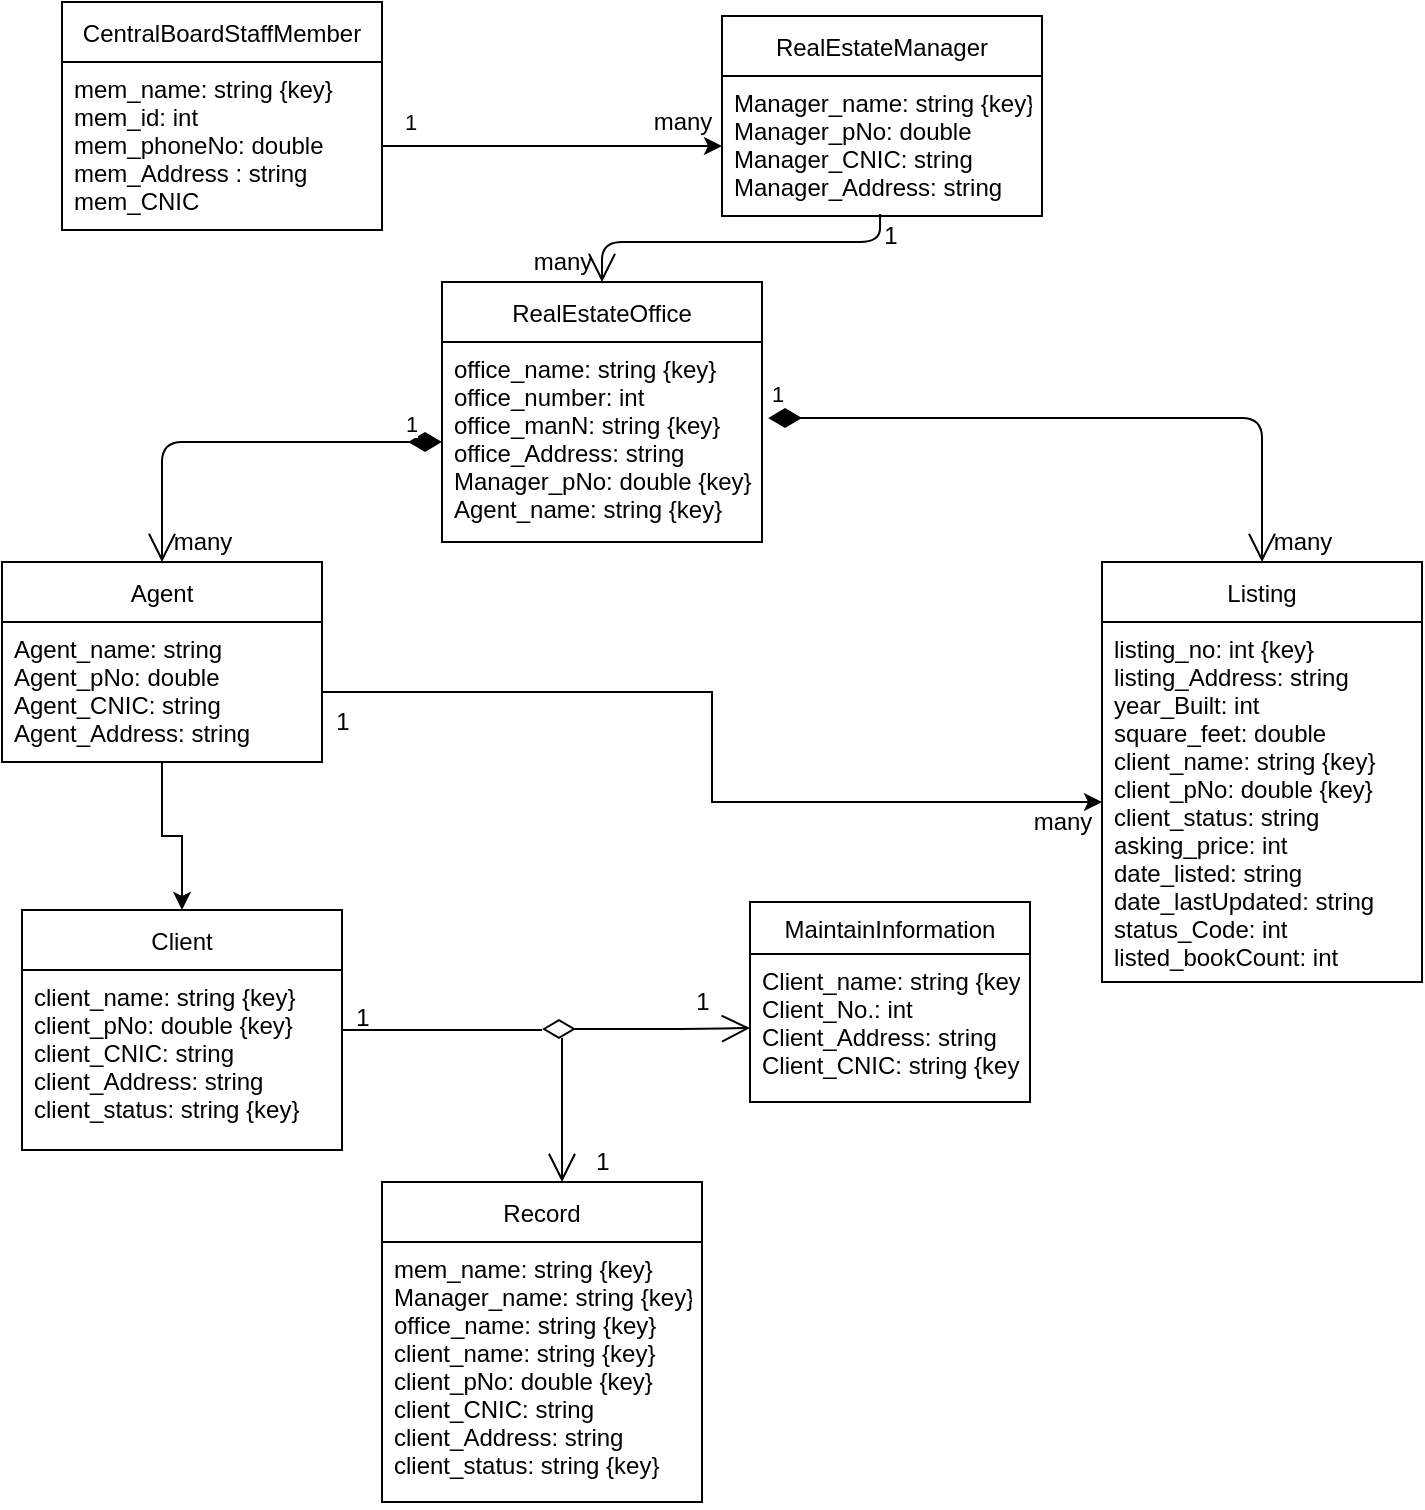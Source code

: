 <mxfile version="15.0.6" type="github"><diagram id="56Q-pZhtJfJ5xbAAZYew" name="Page-1"><mxGraphModel dx="1240" dy="561" grid="1" gridSize="10" guides="1" tooltips="1" connect="1" arrows="1" fold="1" page="1" pageScale="1" pageWidth="827" pageHeight="1169" math="0" shadow="0"><root><mxCell id="0"/><mxCell id="1" parent="0"/><mxCell id="y_-RCyUV4BRNWqNoDXON-1" value="CentralBoardStaffMember" style="swimlane;fontStyle=0;childLayout=stackLayout;horizontal=1;startSize=30;fillColor=none;horizontalStack=0;resizeParent=1;resizeParentMax=0;resizeLast=0;collapsible=1;marginBottom=0;" vertex="1" parent="1"><mxGeometry x="70" y="150" width="160" height="114" as="geometry"/></mxCell><mxCell id="y_-RCyUV4BRNWqNoDXON-4" value="mem_name: string {key}&#10;mem_id: int&#10;mem_phoneNo: double&#10;mem_Address : string&#10;mem_CNIC" style="text;strokeColor=none;fillColor=none;align=left;verticalAlign=top;spacingLeft=4;spacingRight=4;overflow=hidden;rotatable=0;points=[[0,0.5],[1,0.5]];portConstraint=eastwest;" vertex="1" parent="y_-RCyUV4BRNWqNoDXON-1"><mxGeometry y="30" width="160" height="84" as="geometry"/></mxCell><mxCell id="y_-RCyUV4BRNWqNoDXON-9" value="RealEstateOffice" style="swimlane;fontStyle=0;childLayout=stackLayout;horizontal=1;startSize=30;fillColor=none;horizontalStack=0;resizeParent=1;resizeParentMax=0;resizeLast=0;collapsible=1;marginBottom=0;" vertex="1" parent="1"><mxGeometry x="260" y="290" width="160" height="130" as="geometry"/></mxCell><mxCell id="y_-RCyUV4BRNWqNoDXON-10" value="office_name: string {key}&#10;office_number: int&#10;office_manN: string {key}&#10;office_Address: string&#10;Manager_pNo: double {key}&#10;Agent_name: string {key}&#10;" style="text;strokeColor=none;fillColor=none;align=left;verticalAlign=top;spacingLeft=4;spacingRight=4;overflow=hidden;rotatable=0;points=[[0,0.5],[1,0.5]];portConstraint=eastwest;" vertex="1" parent="y_-RCyUV4BRNWqNoDXON-9"><mxGeometry y="30" width="160" height="100" as="geometry"/></mxCell><mxCell id="y_-RCyUV4BRNWqNoDXON-18" value="RealEstateManager" style="swimlane;fontStyle=0;childLayout=stackLayout;horizontal=1;startSize=30;fillColor=none;horizontalStack=0;resizeParent=1;resizeParentMax=0;resizeLast=0;collapsible=1;marginBottom=0;" vertex="1" parent="1"><mxGeometry x="400" y="157" width="160" height="100" as="geometry"/></mxCell><mxCell id="y_-RCyUV4BRNWqNoDXON-19" value="Manager_name: string {key}&#10;Manager_pNo: double&#10;Manager_CNIC: string&#10;Manager_Address: string" style="text;strokeColor=none;fillColor=none;align=left;verticalAlign=top;spacingLeft=4;spacingRight=4;overflow=hidden;rotatable=0;points=[[0,0.5],[1,0.5]];portConstraint=eastwest;" vertex="1" parent="y_-RCyUV4BRNWqNoDXON-18"><mxGeometry y="30" width="160" height="70" as="geometry"/></mxCell><mxCell id="y_-RCyUV4BRNWqNoDXON-39" style="edgeStyle=orthogonalEdgeStyle;rounded=0;orthogonalLoop=1;jettySize=auto;html=1;exitX=0.5;exitY=1;exitDx=0;exitDy=0;entryX=0.5;entryY=0;entryDx=0;entryDy=0;" edge="1" parent="1" source="y_-RCyUV4BRNWqNoDXON-20" target="y_-RCyUV4BRNWqNoDXON-22"><mxGeometry relative="1" as="geometry"/></mxCell><mxCell id="y_-RCyUV4BRNWqNoDXON-20" value="Agent" style="swimlane;fontStyle=0;childLayout=stackLayout;horizontal=1;startSize=30;fillColor=none;horizontalStack=0;resizeParent=1;resizeParentMax=0;resizeLast=0;collapsible=1;marginBottom=0;" vertex="1" parent="1"><mxGeometry x="40" y="430" width="160" height="100" as="geometry"/></mxCell><mxCell id="y_-RCyUV4BRNWqNoDXON-21" value="Agent_name: string&#10;Agent_pNo: double&#10;Agent_CNIC: string&#10;Agent_Address: string" style="text;strokeColor=none;fillColor=none;align=left;verticalAlign=top;spacingLeft=4;spacingRight=4;overflow=hidden;rotatable=0;points=[[0,0.5],[1,0.5]];portConstraint=eastwest;" vertex="1" parent="y_-RCyUV4BRNWqNoDXON-20"><mxGeometry y="30" width="160" height="70" as="geometry"/></mxCell><mxCell id="y_-RCyUV4BRNWqNoDXON-22" value="Client" style="swimlane;fontStyle=0;childLayout=stackLayout;horizontal=1;startSize=30;fillColor=none;horizontalStack=0;resizeParent=1;resizeParentMax=0;resizeLast=0;collapsible=1;marginBottom=0;" vertex="1" parent="1"><mxGeometry x="50" y="604" width="160" height="120" as="geometry"/></mxCell><mxCell id="y_-RCyUV4BRNWqNoDXON-23" value="client_name: string {key}&#10;client_pNo: double {key}&#10;client_CNIC: string&#10;client_Address: string&#10;client_status: string {key}" style="text;strokeColor=none;fillColor=none;align=left;verticalAlign=top;spacingLeft=4;spacingRight=4;overflow=hidden;rotatable=0;points=[[0,0.5],[1,0.5]];portConstraint=eastwest;" vertex="1" parent="y_-RCyUV4BRNWqNoDXON-22"><mxGeometry y="30" width="160" height="90" as="geometry"/></mxCell><mxCell id="y_-RCyUV4BRNWqNoDXON-26" value="Listing" style="swimlane;fontStyle=0;childLayout=stackLayout;horizontal=1;startSize=30;fillColor=none;horizontalStack=0;resizeParent=1;resizeParentMax=0;resizeLast=0;collapsible=1;marginBottom=0;" vertex="1" parent="1"><mxGeometry x="590" y="430" width="160" height="210" as="geometry"/></mxCell><mxCell id="y_-RCyUV4BRNWqNoDXON-27" value="listing_no: int {key}&#10;listing_Address: string&#10;year_Built: int&#10;square_feet: double&#10;client_name: string {key}&#10;client_pNo: double {key}&#10;client_status: string&#10;asking_price: int&#10;date_listed: string&#10;date_lastUpdated: string &#10;status_Code: int&#10;listed_bookCount: int" style="text;strokeColor=none;fillColor=none;align=left;verticalAlign=top;spacingLeft=4;spacingRight=4;overflow=hidden;rotatable=0;points=[[0,0.5],[1,0.5]];portConstraint=eastwest;" vertex="1" parent="y_-RCyUV4BRNWqNoDXON-26"><mxGeometry y="30" width="160" height="180" as="geometry"/></mxCell><mxCell id="y_-RCyUV4BRNWqNoDXON-32" style="edgeStyle=orthogonalEdgeStyle;rounded=0;orthogonalLoop=1;jettySize=auto;html=1;exitX=1;exitY=0.5;exitDx=0;exitDy=0;entryX=0;entryY=0.5;entryDx=0;entryDy=0;" edge="1" parent="1" source="y_-RCyUV4BRNWqNoDXON-4" target="y_-RCyUV4BRNWqNoDXON-19"><mxGeometry relative="1" as="geometry"><mxPoint x="500" y="222" as="targetPoint"/></mxGeometry></mxCell><mxCell id="y_-RCyUV4BRNWqNoDXON-65" value="1" style="edgeLabel;html=1;align=center;verticalAlign=middle;resizable=0;points=[];" vertex="1" connectable="0" parent="y_-RCyUV4BRNWqNoDXON-32"><mxGeometry x="-0.842" y="4" relative="1" as="geometry"><mxPoint y="-8" as="offset"/></mxGeometry></mxCell><mxCell id="y_-RCyUV4BRNWqNoDXON-36" style="edgeStyle=orthogonalEdgeStyle;rounded=0;orthogonalLoop=1;jettySize=auto;html=1;exitX=1;exitY=0.5;exitDx=0;exitDy=0;entryX=0;entryY=0.5;entryDx=0;entryDy=0;" edge="1" parent="1" source="y_-RCyUV4BRNWqNoDXON-21" target="y_-RCyUV4BRNWqNoDXON-27"><mxGeometry relative="1" as="geometry"><mxPoint x="350" y="540" as="targetPoint"/></mxGeometry></mxCell><mxCell id="y_-RCyUV4BRNWqNoDXON-41" value="1" style="endArrow=open;html=1;endSize=12;startArrow=diamondThin;startSize=14;startFill=1;edgeStyle=orthogonalEdgeStyle;align=left;verticalAlign=bottom;entryX=0.5;entryY=0;entryDx=0;entryDy=0;exitX=0;exitY=0.5;exitDx=0;exitDy=0;exitPerimeter=0;" edge="1" parent="1" source="y_-RCyUV4BRNWqNoDXON-10" target="y_-RCyUV4BRNWqNoDXON-20"><mxGeometry x="-0.8" relative="1" as="geometry"><mxPoint x="200" y="370" as="sourcePoint"/><mxPoint x="338" y="490" as="targetPoint"/><Array as="points"><mxPoint x="120" y="370"/></Array><mxPoint as="offset"/></mxGeometry></mxCell><mxCell id="y_-RCyUV4BRNWqNoDXON-42" value="MaintainInformation" style="swimlane;fontStyle=0;childLayout=stackLayout;horizontal=1;startSize=26;fillColor=none;horizontalStack=0;resizeParent=1;resizeParentMax=0;resizeLast=0;collapsible=1;marginBottom=0;" vertex="1" parent="1"><mxGeometry x="414" y="600" width="140" height="100" as="geometry"/></mxCell><mxCell id="y_-RCyUV4BRNWqNoDXON-43" value="Client_name: string {key}&#10;Client_No.: int&#10;Client_Address: string&#10;Client_CNIC: string {key}&#10;" style="text;strokeColor=none;fillColor=none;align=left;verticalAlign=top;spacingLeft=4;spacingRight=4;overflow=hidden;rotatable=0;points=[[0,0.5],[1,0.5]];portConstraint=eastwest;" vertex="1" parent="y_-RCyUV4BRNWqNoDXON-42"><mxGeometry y="26" width="140" height="74" as="geometry"/></mxCell><mxCell id="y_-RCyUV4BRNWqNoDXON-52" value="" style="endArrow=open;endFill=1;endSize=12;html=1;" edge="1" parent="1"><mxGeometry width="160" relative="1" as="geometry"><mxPoint x="320" y="668" as="sourcePoint"/><mxPoint x="320" y="740" as="targetPoint"/></mxGeometry></mxCell><mxCell id="y_-RCyUV4BRNWqNoDXON-55" value="" style="endArrow=open;html=1;endSize=12;startArrow=diamondThin;startSize=14;startFill=0;edgeStyle=orthogonalEdgeStyle;align=left;verticalAlign=bottom;entryX=0;entryY=0.5;entryDx=0;entryDy=0;" edge="1" parent="1" target="y_-RCyUV4BRNWqNoDXON-43"><mxGeometry x="0.8" y="90" relative="1" as="geometry"><mxPoint x="310" y="663.5" as="sourcePoint"/><mxPoint x="420" y="664" as="targetPoint"/><Array as="points"><mxPoint x="390" y="663"/></Array><mxPoint y="1" as="offset"/></mxGeometry></mxCell><mxCell id="y_-RCyUV4BRNWqNoDXON-58" value="" style="line;strokeWidth=1;fillColor=none;align=left;verticalAlign=middle;spacingTop=-1;spacingLeft=3;spacingRight=3;rotatable=0;labelPosition=right;points=[];portConstraint=eastwest;" vertex="1" parent="1"><mxGeometry x="210" y="660" width="100" height="8" as="geometry"/></mxCell><mxCell id="y_-RCyUV4BRNWqNoDXON-62" value="Record" style="swimlane;fontStyle=0;childLayout=stackLayout;horizontal=1;startSize=30;fillColor=none;horizontalStack=0;resizeParent=1;resizeParentMax=0;resizeLast=0;collapsible=1;marginBottom=0;" vertex="1" parent="1"><mxGeometry x="230" y="740" width="160" height="160" as="geometry"/></mxCell><mxCell id="y_-RCyUV4BRNWqNoDXON-63" value="mem_name: string {key}&#10;Manager_name: string {key}&#10;office_name: string {key}&#10;client_name: string {key}&#10;client_pNo: double {key}&#10;client_CNIC: string&#10;client_Address: string&#10;client_status: string {key}" style="text;strokeColor=none;fillColor=none;align=left;verticalAlign=top;spacingLeft=4;spacingRight=4;overflow=hidden;rotatable=0;points=[[0,0.5],[1,0.5]];portConstraint=eastwest;" vertex="1" parent="y_-RCyUV4BRNWqNoDXON-62"><mxGeometry y="30" width="160" height="130" as="geometry"/></mxCell><mxCell id="y_-RCyUV4BRNWqNoDXON-71" value="" style="endArrow=open;endFill=1;endSize=12;html=1;exitX=0.494;exitY=0.986;exitDx=0;exitDy=0;exitPerimeter=0;entryX=0.5;entryY=0;entryDx=0;entryDy=0;" edge="1" parent="1" source="y_-RCyUV4BRNWqNoDXON-19" target="y_-RCyUV4BRNWqNoDXON-9"><mxGeometry width="160" relative="1" as="geometry"><mxPoint x="300" y="340" as="sourcePoint"/><mxPoint x="460" y="340" as="targetPoint"/><Array as="points"><mxPoint x="479" y="270"/><mxPoint x="340" y="270"/></Array></mxGeometry></mxCell><mxCell id="y_-RCyUV4BRNWqNoDXON-74" value="many" style="text;html=1;align=center;verticalAlign=middle;resizable=0;points=[];autosize=1;strokeColor=none;fillColor=none;" vertex="1" parent="1"><mxGeometry x="360" y="200" width="40" height="20" as="geometry"/></mxCell><mxCell id="y_-RCyUV4BRNWqNoDXON-75" value="1" style="text;html=1;align=center;verticalAlign=middle;resizable=0;points=[];autosize=1;strokeColor=none;fillColor=none;" vertex="1" parent="1"><mxGeometry x="474" y="257" width="20" height="20" as="geometry"/></mxCell><mxCell id="y_-RCyUV4BRNWqNoDXON-76" value="many" style="text;html=1;align=center;verticalAlign=middle;resizable=0;points=[];autosize=1;strokeColor=none;fillColor=none;" vertex="1" parent="1"><mxGeometry x="300" y="270" width="40" height="20" as="geometry"/></mxCell><mxCell id="y_-RCyUV4BRNWqNoDXON-78" value="many" style="text;html=1;align=center;verticalAlign=middle;resizable=0;points=[];autosize=1;strokeColor=none;fillColor=none;" vertex="1" parent="1"><mxGeometry x="120" y="410" width="40" height="20" as="geometry"/></mxCell><mxCell id="y_-RCyUV4BRNWqNoDXON-79" value="1" style="endArrow=open;html=1;endSize=12;startArrow=diamondThin;startSize=14;startFill=1;edgeStyle=orthogonalEdgeStyle;align=left;verticalAlign=bottom;exitX=1.019;exitY=0.38;exitDx=0;exitDy=0;exitPerimeter=0;entryX=0.5;entryY=0;entryDx=0;entryDy=0;" edge="1" parent="1" source="y_-RCyUV4BRNWqNoDXON-10" target="y_-RCyUV4BRNWqNoDXON-26"><mxGeometry x="-1" y="3" relative="1" as="geometry"><mxPoint x="300" y="550" as="sourcePoint"/><mxPoint x="460" y="550" as="targetPoint"/></mxGeometry></mxCell><mxCell id="y_-RCyUV4BRNWqNoDXON-80" value="many" style="text;html=1;align=center;verticalAlign=middle;resizable=0;points=[];autosize=1;strokeColor=none;fillColor=none;" vertex="1" parent="1"><mxGeometry x="670" y="410" width="40" height="20" as="geometry"/></mxCell><mxCell id="y_-RCyUV4BRNWqNoDXON-81" value="1" style="text;html=1;align=center;verticalAlign=middle;resizable=0;points=[];autosize=1;strokeColor=none;fillColor=none;" vertex="1" parent="1"><mxGeometry x="200" y="500" width="20" height="20" as="geometry"/></mxCell><mxCell id="y_-RCyUV4BRNWqNoDXON-82" value="many" style="text;html=1;align=center;verticalAlign=middle;resizable=0;points=[];autosize=1;strokeColor=none;fillColor=none;" vertex="1" parent="1"><mxGeometry x="550" y="550" width="40" height="20" as="geometry"/></mxCell><mxCell id="y_-RCyUV4BRNWqNoDXON-84" value="1" style="text;html=1;align=center;verticalAlign=middle;resizable=0;points=[];autosize=1;strokeColor=none;fillColor=none;" vertex="1" parent="1"><mxGeometry x="210" y="648" width="20" height="20" as="geometry"/></mxCell><mxCell id="y_-RCyUV4BRNWqNoDXON-85" value="1" style="text;html=1;align=center;verticalAlign=middle;resizable=0;points=[];autosize=1;strokeColor=none;fillColor=none;" vertex="1" parent="1"><mxGeometry x="380" y="640" width="20" height="20" as="geometry"/></mxCell><mxCell id="y_-RCyUV4BRNWqNoDXON-86" value="1" style="text;html=1;align=center;verticalAlign=middle;resizable=0;points=[];autosize=1;strokeColor=none;fillColor=none;" vertex="1" parent="1"><mxGeometry x="330" y="720" width="20" height="20" as="geometry"/></mxCell></root></mxGraphModel></diagram></mxfile>
